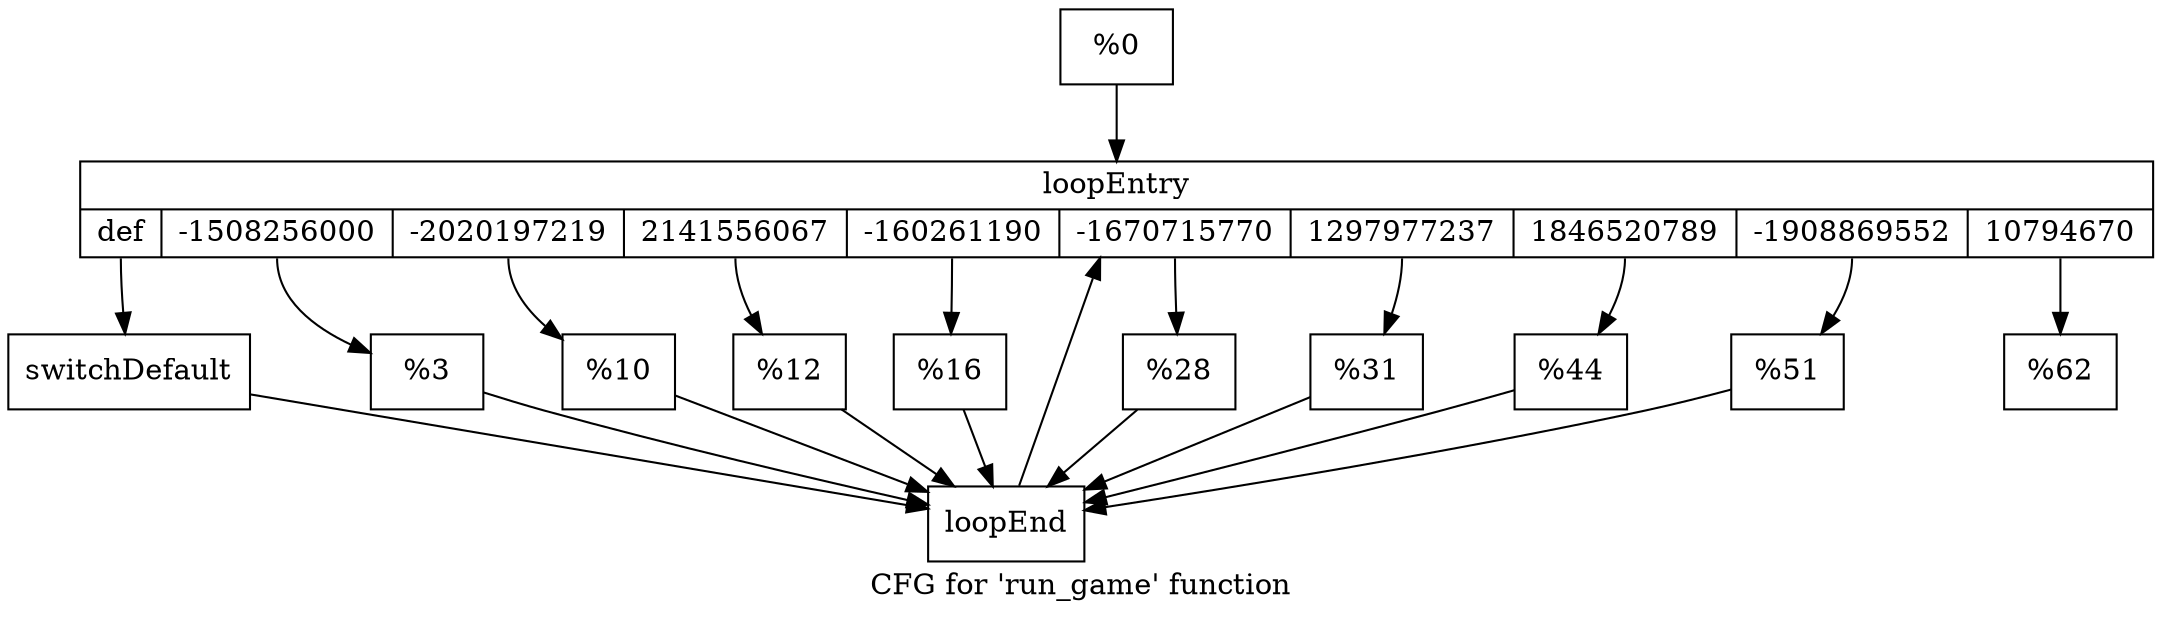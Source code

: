 digraph "CFG for 'run_game' function" {
	label="CFG for 'run_game' function";

	Node0x226a2e0 [shape=record,label="{%0}"];
	Node0x226a2e0 -> Node0x226bc20;
	Node0x226bc20 [shape=record,label="{loopEntry|{<s0>def|<s1>-1508256000|<s2>-2020197219|<s3>2141556067|<s4>-160261190|<s5>-1670715770|<s6>1297977237|<s7>1846520789|<s8>-1908869552|<s9>10794670}}"];
	Node0x226bc20:s0 -> Node0x226bd80;
	Node0x226bc20:s1 -> Node0x226bde0;
	Node0x226bc20:s2 -> Node0x226be90;
	Node0x226bc20:s3 -> Node0x226bf40;
	Node0x226bc20:s4 -> Node0x226bff0;
	Node0x226bc20:s5 -> Node0x226c0a0;
	Node0x226bc20:s6 -> Node0x226c150;
	Node0x226bc20:s7 -> Node0x226c200;
	Node0x226bc20:s8 -> Node0x226c2b0;
	Node0x226bc20:s9 -> Node0x226c3a0;
	Node0x226bd80 [shape=record,label="{switchDefault}"];
	Node0x226bd80 -> Node0x226c700;
	Node0x226bde0 [shape=record,label="{%3}"];
	Node0x226bde0 -> Node0x226c700;
	Node0x226be90 [shape=record,label="{%10}"];
	Node0x226be90 -> Node0x226c700;
	Node0x226bf40 [shape=record,label="{%12}"];
	Node0x226bf40 -> Node0x226c700;
	Node0x226bff0 [shape=record,label="{%16}"];
	Node0x226bff0 -> Node0x226c700;
	Node0x226c0a0 [shape=record,label="{%28}"];
	Node0x226c0a0 -> Node0x226c700;
	Node0x226c150 [shape=record,label="{%31}"];
	Node0x226c150 -> Node0x226c700;
	Node0x226c200 [shape=record,label="{%44}"];
	Node0x226c200 -> Node0x226c700;
	Node0x226c2b0 [shape=record,label="{%51}"];
	Node0x226c2b0 -> Node0x226c700;
	Node0x226c3a0 [shape=record,label="{%62}"];
	Node0x226c700 [shape=record,label="{loopEnd}"];
	Node0x226c700 -> Node0x226bc20;
}
